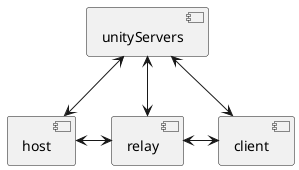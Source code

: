 @startuml
component host
component client
component relay
component unityServers

unityServers <-d-> host
unityServers <-d-> relay
unityServers <-d-> client


host <-r-> relay
relay <-r-> client
@enduml